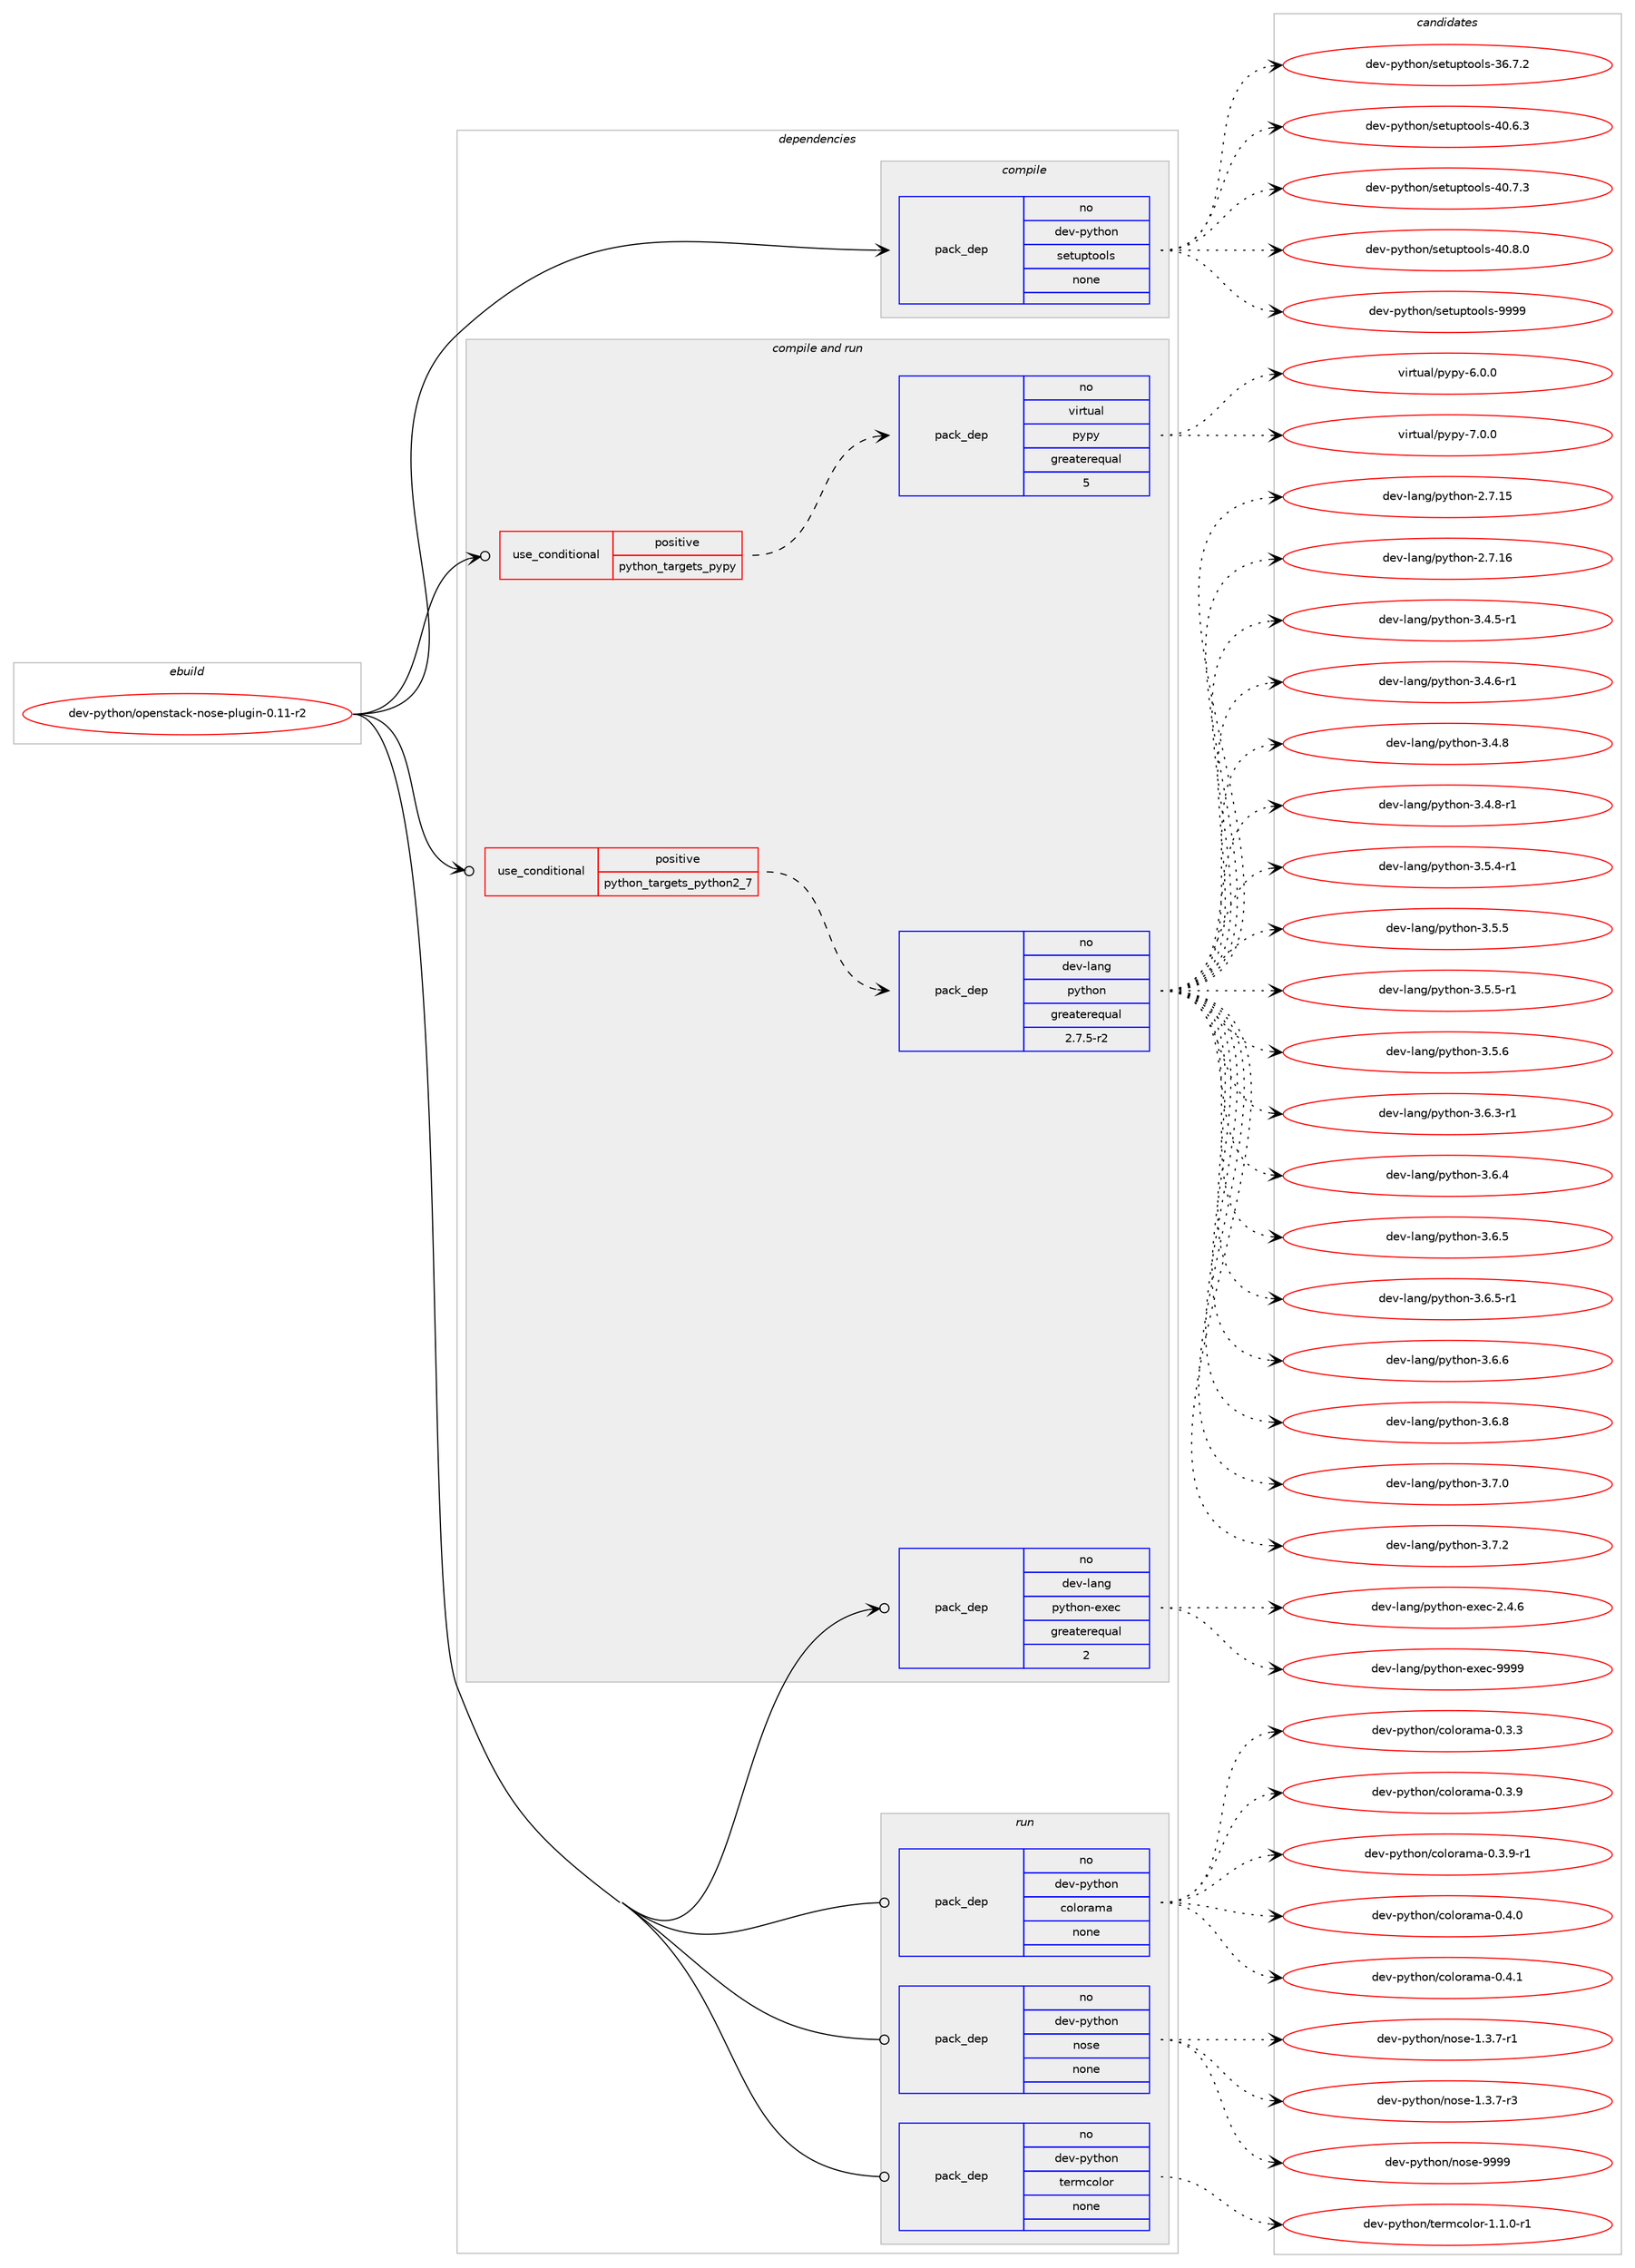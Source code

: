 digraph prolog {

# *************
# Graph options
# *************

newrank=true;
concentrate=true;
compound=true;
graph [rankdir=LR,fontname=Helvetica,fontsize=10,ranksep=1.5];#, ranksep=2.5, nodesep=0.2];
edge  [arrowhead=vee];
node  [fontname=Helvetica,fontsize=10];

# **********
# The ebuild
# **********

subgraph cluster_leftcol {
color=gray;
rank=same;
label=<<i>ebuild</i>>;
id [label="dev-python/openstack-nose-plugin-0.11-r2", color=red, width=4, href="../dev-python/openstack-nose-plugin-0.11-r2.svg"];
}

# ****************
# The dependencies
# ****************

subgraph cluster_midcol {
color=gray;
label=<<i>dependencies</i>>;
subgraph cluster_compile {
fillcolor="#eeeeee";
style=filled;
label=<<i>compile</i>>;
subgraph pack1020168 {
dependency1421999 [label=<<TABLE BORDER="0" CELLBORDER="1" CELLSPACING="0" CELLPADDING="4" WIDTH="220"><TR><TD ROWSPAN="6" CELLPADDING="30">pack_dep</TD></TR><TR><TD WIDTH="110">no</TD></TR><TR><TD>dev-python</TD></TR><TR><TD>setuptools</TD></TR><TR><TD>none</TD></TR><TR><TD></TD></TR></TABLE>>, shape=none, color=blue];
}
id:e -> dependency1421999:w [weight=20,style="solid",arrowhead="vee"];
}
subgraph cluster_compileandrun {
fillcolor="#eeeeee";
style=filled;
label=<<i>compile and run</i>>;
subgraph cond378554 {
dependency1422000 [label=<<TABLE BORDER="0" CELLBORDER="1" CELLSPACING="0" CELLPADDING="4"><TR><TD ROWSPAN="3" CELLPADDING="10">use_conditional</TD></TR><TR><TD>positive</TD></TR><TR><TD>python_targets_pypy</TD></TR></TABLE>>, shape=none, color=red];
subgraph pack1020169 {
dependency1422001 [label=<<TABLE BORDER="0" CELLBORDER="1" CELLSPACING="0" CELLPADDING="4" WIDTH="220"><TR><TD ROWSPAN="6" CELLPADDING="30">pack_dep</TD></TR><TR><TD WIDTH="110">no</TD></TR><TR><TD>virtual</TD></TR><TR><TD>pypy</TD></TR><TR><TD>greaterequal</TD></TR><TR><TD>5</TD></TR></TABLE>>, shape=none, color=blue];
}
dependency1422000:e -> dependency1422001:w [weight=20,style="dashed",arrowhead="vee"];
}
id:e -> dependency1422000:w [weight=20,style="solid",arrowhead="odotvee"];
subgraph cond378555 {
dependency1422002 [label=<<TABLE BORDER="0" CELLBORDER="1" CELLSPACING="0" CELLPADDING="4"><TR><TD ROWSPAN="3" CELLPADDING="10">use_conditional</TD></TR><TR><TD>positive</TD></TR><TR><TD>python_targets_python2_7</TD></TR></TABLE>>, shape=none, color=red];
subgraph pack1020170 {
dependency1422003 [label=<<TABLE BORDER="0" CELLBORDER="1" CELLSPACING="0" CELLPADDING="4" WIDTH="220"><TR><TD ROWSPAN="6" CELLPADDING="30">pack_dep</TD></TR><TR><TD WIDTH="110">no</TD></TR><TR><TD>dev-lang</TD></TR><TR><TD>python</TD></TR><TR><TD>greaterequal</TD></TR><TR><TD>2.7.5-r2</TD></TR></TABLE>>, shape=none, color=blue];
}
dependency1422002:e -> dependency1422003:w [weight=20,style="dashed",arrowhead="vee"];
}
id:e -> dependency1422002:w [weight=20,style="solid",arrowhead="odotvee"];
subgraph pack1020171 {
dependency1422004 [label=<<TABLE BORDER="0" CELLBORDER="1" CELLSPACING="0" CELLPADDING="4" WIDTH="220"><TR><TD ROWSPAN="6" CELLPADDING="30">pack_dep</TD></TR><TR><TD WIDTH="110">no</TD></TR><TR><TD>dev-lang</TD></TR><TR><TD>python-exec</TD></TR><TR><TD>greaterequal</TD></TR><TR><TD>2</TD></TR></TABLE>>, shape=none, color=blue];
}
id:e -> dependency1422004:w [weight=20,style="solid",arrowhead="odotvee"];
}
subgraph cluster_run {
fillcolor="#eeeeee";
style=filled;
label=<<i>run</i>>;
subgraph pack1020172 {
dependency1422005 [label=<<TABLE BORDER="0" CELLBORDER="1" CELLSPACING="0" CELLPADDING="4" WIDTH="220"><TR><TD ROWSPAN="6" CELLPADDING="30">pack_dep</TD></TR><TR><TD WIDTH="110">no</TD></TR><TR><TD>dev-python</TD></TR><TR><TD>colorama</TD></TR><TR><TD>none</TD></TR><TR><TD></TD></TR></TABLE>>, shape=none, color=blue];
}
id:e -> dependency1422005:w [weight=20,style="solid",arrowhead="odot"];
subgraph pack1020173 {
dependency1422006 [label=<<TABLE BORDER="0" CELLBORDER="1" CELLSPACING="0" CELLPADDING="4" WIDTH="220"><TR><TD ROWSPAN="6" CELLPADDING="30">pack_dep</TD></TR><TR><TD WIDTH="110">no</TD></TR><TR><TD>dev-python</TD></TR><TR><TD>nose</TD></TR><TR><TD>none</TD></TR><TR><TD></TD></TR></TABLE>>, shape=none, color=blue];
}
id:e -> dependency1422006:w [weight=20,style="solid",arrowhead="odot"];
subgraph pack1020174 {
dependency1422007 [label=<<TABLE BORDER="0" CELLBORDER="1" CELLSPACING="0" CELLPADDING="4" WIDTH="220"><TR><TD ROWSPAN="6" CELLPADDING="30">pack_dep</TD></TR><TR><TD WIDTH="110">no</TD></TR><TR><TD>dev-python</TD></TR><TR><TD>termcolor</TD></TR><TR><TD>none</TD></TR><TR><TD></TD></TR></TABLE>>, shape=none, color=blue];
}
id:e -> dependency1422007:w [weight=20,style="solid",arrowhead="odot"];
}
}

# **************
# The candidates
# **************

subgraph cluster_choices {
rank=same;
color=gray;
label=<<i>candidates</i>>;

subgraph choice1020168 {
color=black;
nodesep=1;
choice100101118451121211161041111104711510111611711211611111110811545515446554650 [label="dev-python/setuptools-36.7.2", color=red, width=4,href="../dev-python/setuptools-36.7.2.svg"];
choice100101118451121211161041111104711510111611711211611111110811545524846544651 [label="dev-python/setuptools-40.6.3", color=red, width=4,href="../dev-python/setuptools-40.6.3.svg"];
choice100101118451121211161041111104711510111611711211611111110811545524846554651 [label="dev-python/setuptools-40.7.3", color=red, width=4,href="../dev-python/setuptools-40.7.3.svg"];
choice100101118451121211161041111104711510111611711211611111110811545524846564648 [label="dev-python/setuptools-40.8.0", color=red, width=4,href="../dev-python/setuptools-40.8.0.svg"];
choice10010111845112121116104111110471151011161171121161111111081154557575757 [label="dev-python/setuptools-9999", color=red, width=4,href="../dev-python/setuptools-9999.svg"];
dependency1421999:e -> choice100101118451121211161041111104711510111611711211611111110811545515446554650:w [style=dotted,weight="100"];
dependency1421999:e -> choice100101118451121211161041111104711510111611711211611111110811545524846544651:w [style=dotted,weight="100"];
dependency1421999:e -> choice100101118451121211161041111104711510111611711211611111110811545524846554651:w [style=dotted,weight="100"];
dependency1421999:e -> choice100101118451121211161041111104711510111611711211611111110811545524846564648:w [style=dotted,weight="100"];
dependency1421999:e -> choice10010111845112121116104111110471151011161171121161111111081154557575757:w [style=dotted,weight="100"];
}
subgraph choice1020169 {
color=black;
nodesep=1;
choice1181051141161179710847112121112121455446484648 [label="virtual/pypy-6.0.0", color=red, width=4,href="../virtual/pypy-6.0.0.svg"];
choice1181051141161179710847112121112121455546484648 [label="virtual/pypy-7.0.0", color=red, width=4,href="../virtual/pypy-7.0.0.svg"];
dependency1422001:e -> choice1181051141161179710847112121112121455446484648:w [style=dotted,weight="100"];
dependency1422001:e -> choice1181051141161179710847112121112121455546484648:w [style=dotted,weight="100"];
}
subgraph choice1020170 {
color=black;
nodesep=1;
choice10010111845108971101034711212111610411111045504655464953 [label="dev-lang/python-2.7.15", color=red, width=4,href="../dev-lang/python-2.7.15.svg"];
choice10010111845108971101034711212111610411111045504655464954 [label="dev-lang/python-2.7.16", color=red, width=4,href="../dev-lang/python-2.7.16.svg"];
choice1001011184510897110103471121211161041111104551465246534511449 [label="dev-lang/python-3.4.5-r1", color=red, width=4,href="../dev-lang/python-3.4.5-r1.svg"];
choice1001011184510897110103471121211161041111104551465246544511449 [label="dev-lang/python-3.4.6-r1", color=red, width=4,href="../dev-lang/python-3.4.6-r1.svg"];
choice100101118451089711010347112121116104111110455146524656 [label="dev-lang/python-3.4.8", color=red, width=4,href="../dev-lang/python-3.4.8.svg"];
choice1001011184510897110103471121211161041111104551465246564511449 [label="dev-lang/python-3.4.8-r1", color=red, width=4,href="../dev-lang/python-3.4.8-r1.svg"];
choice1001011184510897110103471121211161041111104551465346524511449 [label="dev-lang/python-3.5.4-r1", color=red, width=4,href="../dev-lang/python-3.5.4-r1.svg"];
choice100101118451089711010347112121116104111110455146534653 [label="dev-lang/python-3.5.5", color=red, width=4,href="../dev-lang/python-3.5.5.svg"];
choice1001011184510897110103471121211161041111104551465346534511449 [label="dev-lang/python-3.5.5-r1", color=red, width=4,href="../dev-lang/python-3.5.5-r1.svg"];
choice100101118451089711010347112121116104111110455146534654 [label="dev-lang/python-3.5.6", color=red, width=4,href="../dev-lang/python-3.5.6.svg"];
choice1001011184510897110103471121211161041111104551465446514511449 [label="dev-lang/python-3.6.3-r1", color=red, width=4,href="../dev-lang/python-3.6.3-r1.svg"];
choice100101118451089711010347112121116104111110455146544652 [label="dev-lang/python-3.6.4", color=red, width=4,href="../dev-lang/python-3.6.4.svg"];
choice100101118451089711010347112121116104111110455146544653 [label="dev-lang/python-3.6.5", color=red, width=4,href="../dev-lang/python-3.6.5.svg"];
choice1001011184510897110103471121211161041111104551465446534511449 [label="dev-lang/python-3.6.5-r1", color=red, width=4,href="../dev-lang/python-3.6.5-r1.svg"];
choice100101118451089711010347112121116104111110455146544654 [label="dev-lang/python-3.6.6", color=red, width=4,href="../dev-lang/python-3.6.6.svg"];
choice100101118451089711010347112121116104111110455146544656 [label="dev-lang/python-3.6.8", color=red, width=4,href="../dev-lang/python-3.6.8.svg"];
choice100101118451089711010347112121116104111110455146554648 [label="dev-lang/python-3.7.0", color=red, width=4,href="../dev-lang/python-3.7.0.svg"];
choice100101118451089711010347112121116104111110455146554650 [label="dev-lang/python-3.7.2", color=red, width=4,href="../dev-lang/python-3.7.2.svg"];
dependency1422003:e -> choice10010111845108971101034711212111610411111045504655464953:w [style=dotted,weight="100"];
dependency1422003:e -> choice10010111845108971101034711212111610411111045504655464954:w [style=dotted,weight="100"];
dependency1422003:e -> choice1001011184510897110103471121211161041111104551465246534511449:w [style=dotted,weight="100"];
dependency1422003:e -> choice1001011184510897110103471121211161041111104551465246544511449:w [style=dotted,weight="100"];
dependency1422003:e -> choice100101118451089711010347112121116104111110455146524656:w [style=dotted,weight="100"];
dependency1422003:e -> choice1001011184510897110103471121211161041111104551465246564511449:w [style=dotted,weight="100"];
dependency1422003:e -> choice1001011184510897110103471121211161041111104551465346524511449:w [style=dotted,weight="100"];
dependency1422003:e -> choice100101118451089711010347112121116104111110455146534653:w [style=dotted,weight="100"];
dependency1422003:e -> choice1001011184510897110103471121211161041111104551465346534511449:w [style=dotted,weight="100"];
dependency1422003:e -> choice100101118451089711010347112121116104111110455146534654:w [style=dotted,weight="100"];
dependency1422003:e -> choice1001011184510897110103471121211161041111104551465446514511449:w [style=dotted,weight="100"];
dependency1422003:e -> choice100101118451089711010347112121116104111110455146544652:w [style=dotted,weight="100"];
dependency1422003:e -> choice100101118451089711010347112121116104111110455146544653:w [style=dotted,weight="100"];
dependency1422003:e -> choice1001011184510897110103471121211161041111104551465446534511449:w [style=dotted,weight="100"];
dependency1422003:e -> choice100101118451089711010347112121116104111110455146544654:w [style=dotted,weight="100"];
dependency1422003:e -> choice100101118451089711010347112121116104111110455146544656:w [style=dotted,weight="100"];
dependency1422003:e -> choice100101118451089711010347112121116104111110455146554648:w [style=dotted,weight="100"];
dependency1422003:e -> choice100101118451089711010347112121116104111110455146554650:w [style=dotted,weight="100"];
}
subgraph choice1020171 {
color=black;
nodesep=1;
choice1001011184510897110103471121211161041111104510112010199455046524654 [label="dev-lang/python-exec-2.4.6", color=red, width=4,href="../dev-lang/python-exec-2.4.6.svg"];
choice10010111845108971101034711212111610411111045101120101994557575757 [label="dev-lang/python-exec-9999", color=red, width=4,href="../dev-lang/python-exec-9999.svg"];
dependency1422004:e -> choice1001011184510897110103471121211161041111104510112010199455046524654:w [style=dotted,weight="100"];
dependency1422004:e -> choice10010111845108971101034711212111610411111045101120101994557575757:w [style=dotted,weight="100"];
}
subgraph choice1020172 {
color=black;
nodesep=1;
choice1001011184511212111610411111047991111081111149710997454846514651 [label="dev-python/colorama-0.3.3", color=red, width=4,href="../dev-python/colorama-0.3.3.svg"];
choice1001011184511212111610411111047991111081111149710997454846514657 [label="dev-python/colorama-0.3.9", color=red, width=4,href="../dev-python/colorama-0.3.9.svg"];
choice10010111845112121116104111110479911110811111497109974548465146574511449 [label="dev-python/colorama-0.3.9-r1", color=red, width=4,href="../dev-python/colorama-0.3.9-r1.svg"];
choice1001011184511212111610411111047991111081111149710997454846524648 [label="dev-python/colorama-0.4.0", color=red, width=4,href="../dev-python/colorama-0.4.0.svg"];
choice1001011184511212111610411111047991111081111149710997454846524649 [label="dev-python/colorama-0.4.1", color=red, width=4,href="../dev-python/colorama-0.4.1.svg"];
dependency1422005:e -> choice1001011184511212111610411111047991111081111149710997454846514651:w [style=dotted,weight="100"];
dependency1422005:e -> choice1001011184511212111610411111047991111081111149710997454846514657:w [style=dotted,weight="100"];
dependency1422005:e -> choice10010111845112121116104111110479911110811111497109974548465146574511449:w [style=dotted,weight="100"];
dependency1422005:e -> choice1001011184511212111610411111047991111081111149710997454846524648:w [style=dotted,weight="100"];
dependency1422005:e -> choice1001011184511212111610411111047991111081111149710997454846524649:w [style=dotted,weight="100"];
}
subgraph choice1020173 {
color=black;
nodesep=1;
choice10010111845112121116104111110471101111151014549465146554511449 [label="dev-python/nose-1.3.7-r1", color=red, width=4,href="../dev-python/nose-1.3.7-r1.svg"];
choice10010111845112121116104111110471101111151014549465146554511451 [label="dev-python/nose-1.3.7-r3", color=red, width=4,href="../dev-python/nose-1.3.7-r3.svg"];
choice10010111845112121116104111110471101111151014557575757 [label="dev-python/nose-9999", color=red, width=4,href="../dev-python/nose-9999.svg"];
dependency1422006:e -> choice10010111845112121116104111110471101111151014549465146554511449:w [style=dotted,weight="100"];
dependency1422006:e -> choice10010111845112121116104111110471101111151014549465146554511451:w [style=dotted,weight="100"];
dependency1422006:e -> choice10010111845112121116104111110471101111151014557575757:w [style=dotted,weight="100"];
}
subgraph choice1020174 {
color=black;
nodesep=1;
choice1001011184511212111610411111047116101114109991111081111144549464946484511449 [label="dev-python/termcolor-1.1.0-r1", color=red, width=4,href="../dev-python/termcolor-1.1.0-r1.svg"];
dependency1422007:e -> choice1001011184511212111610411111047116101114109991111081111144549464946484511449:w [style=dotted,weight="100"];
}
}

}
